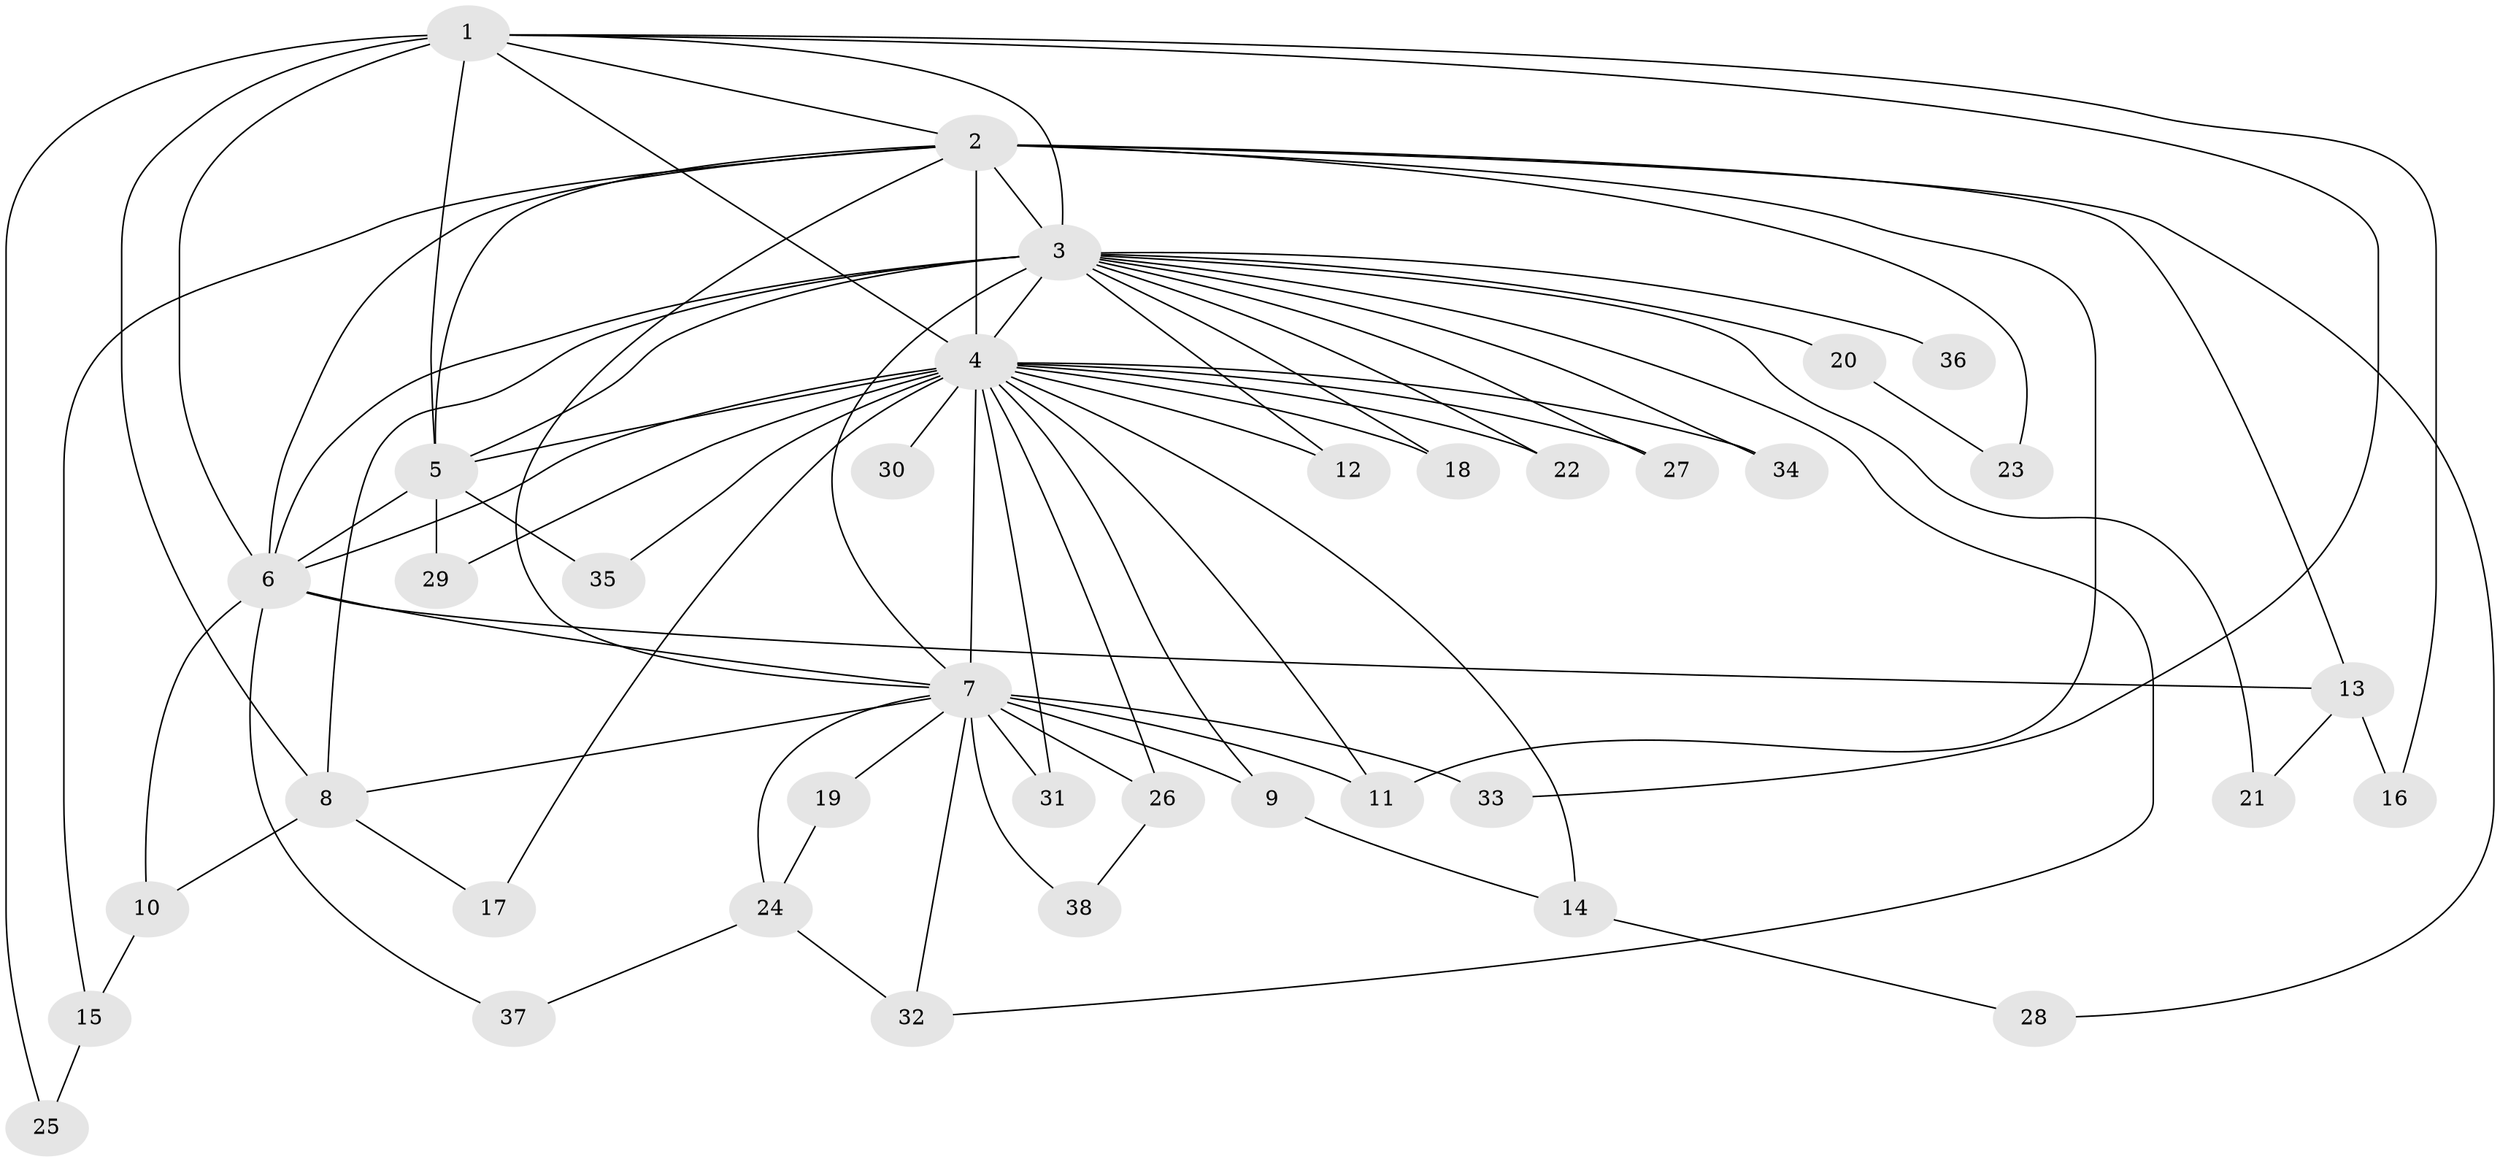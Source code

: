 // original degree distribution, {15: 0.02666666666666667, 16: 0.013333333333333334, 24: 0.02666666666666667, 17: 0.04, 11: 0.013333333333333334, 13: 0.013333333333333334, 4: 0.12, 8: 0.013333333333333334, 2: 0.52, 6: 0.04, 5: 0.013333333333333334, 3: 0.16}
// Generated by graph-tools (version 1.1) at 2025/35/03/09/25 02:35:01]
// undirected, 38 vertices, 80 edges
graph export_dot {
graph [start="1"]
  node [color=gray90,style=filled];
  1;
  2;
  3;
  4;
  5;
  6;
  7;
  8;
  9;
  10;
  11;
  12;
  13;
  14;
  15;
  16;
  17;
  18;
  19;
  20;
  21;
  22;
  23;
  24;
  25;
  26;
  27;
  28;
  29;
  30;
  31;
  32;
  33;
  34;
  35;
  36;
  37;
  38;
  1 -- 2 [weight=2.0];
  1 -- 3 [weight=1.0];
  1 -- 4 [weight=3.0];
  1 -- 5 [weight=3.0];
  1 -- 6 [weight=1.0];
  1 -- 8 [weight=2.0];
  1 -- 16 [weight=1.0];
  1 -- 25 [weight=1.0];
  1 -- 33 [weight=1.0];
  2 -- 3 [weight=2.0];
  2 -- 4 [weight=7.0];
  2 -- 5 [weight=4.0];
  2 -- 6 [weight=2.0];
  2 -- 7 [weight=2.0];
  2 -- 11 [weight=6.0];
  2 -- 13 [weight=1.0];
  2 -- 15 [weight=1.0];
  2 -- 23 [weight=1.0];
  2 -- 28 [weight=1.0];
  3 -- 4 [weight=3.0];
  3 -- 5 [weight=3.0];
  3 -- 6 [weight=2.0];
  3 -- 7 [weight=1.0];
  3 -- 8 [weight=1.0];
  3 -- 12 [weight=1.0];
  3 -- 18 [weight=1.0];
  3 -- 20 [weight=1.0];
  3 -- 21 [weight=1.0];
  3 -- 22 [weight=1.0];
  3 -- 27 [weight=1.0];
  3 -- 32 [weight=1.0];
  3 -- 34 [weight=1.0];
  3 -- 36 [weight=1.0];
  4 -- 5 [weight=6.0];
  4 -- 6 [weight=4.0];
  4 -- 7 [weight=19.0];
  4 -- 9 [weight=1.0];
  4 -- 11 [weight=2.0];
  4 -- 12 [weight=1.0];
  4 -- 14 [weight=1.0];
  4 -- 17 [weight=1.0];
  4 -- 18 [weight=1.0];
  4 -- 22 [weight=1.0];
  4 -- 26 [weight=1.0];
  4 -- 27 [weight=1.0];
  4 -- 29 [weight=1.0];
  4 -- 30 [weight=2.0];
  4 -- 31 [weight=1.0];
  4 -- 34 [weight=1.0];
  4 -- 35 [weight=1.0];
  5 -- 6 [weight=2.0];
  5 -- 29 [weight=1.0];
  5 -- 35 [weight=1.0];
  6 -- 7 [weight=1.0];
  6 -- 10 [weight=1.0];
  6 -- 13 [weight=1.0];
  6 -- 37 [weight=1.0];
  7 -- 8 [weight=1.0];
  7 -- 9 [weight=1.0];
  7 -- 11 [weight=3.0];
  7 -- 19 [weight=3.0];
  7 -- 24 [weight=1.0];
  7 -- 26 [weight=1.0];
  7 -- 31 [weight=1.0];
  7 -- 32 [weight=1.0];
  7 -- 33 [weight=1.0];
  7 -- 38 [weight=1.0];
  8 -- 10 [weight=1.0];
  8 -- 17 [weight=1.0];
  9 -- 14 [weight=1.0];
  10 -- 15 [weight=1.0];
  13 -- 16 [weight=1.0];
  13 -- 21 [weight=1.0];
  14 -- 28 [weight=1.0];
  15 -- 25 [weight=1.0];
  19 -- 24 [weight=1.0];
  20 -- 23 [weight=1.0];
  24 -- 32 [weight=1.0];
  24 -- 37 [weight=1.0];
  26 -- 38 [weight=1.0];
}
